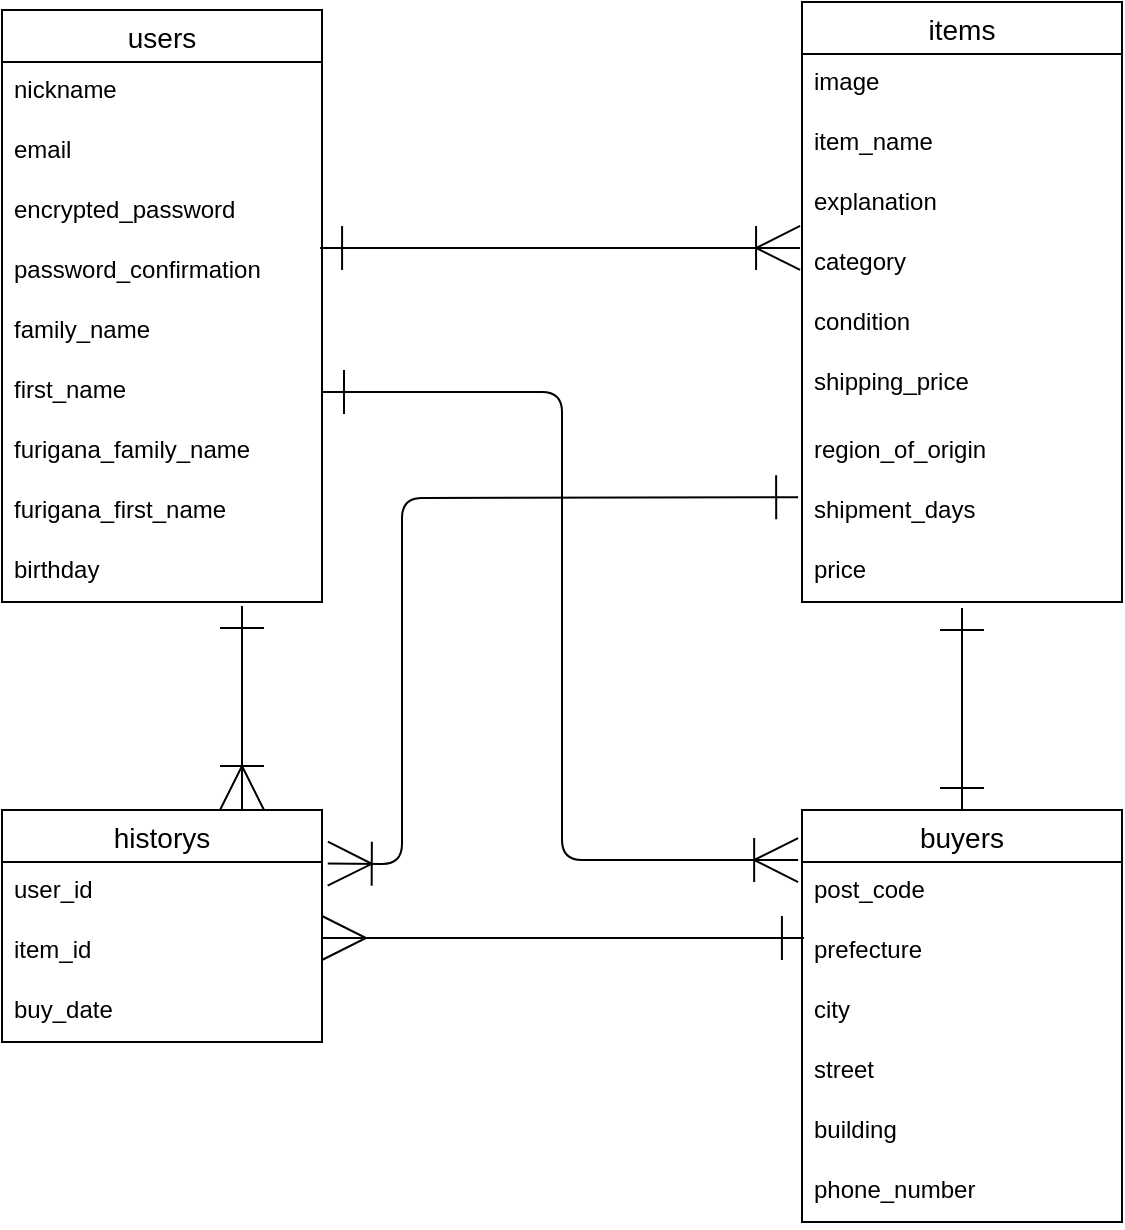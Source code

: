 <mxfile>
    <diagram id="3nuPZDuHcH0399a-2Pfd" name="ページ1">
        <mxGraphModel dx="894" dy="571" grid="1" gridSize="10" guides="1" tooltips="1" connect="1" arrows="1" fold="1" page="1" pageScale="1" pageWidth="827" pageHeight="1169" math="0" shadow="0">
            <root>
                <mxCell id="0"/>
                <mxCell id="1" parent="0"/>
                <mxCell id="lNCasj2mK89Bv8E5Dec7-1" value="users" style="swimlane;fontStyle=0;childLayout=stackLayout;horizontal=1;startSize=26;horizontalStack=0;resizeParent=1;resizeParentMax=0;resizeLast=0;collapsible=1;marginBottom=0;align=center;fontSize=14;" vertex="1" parent="1">
                    <mxGeometry x="40" y="82" width="160" height="296" as="geometry"/>
                </mxCell>
                <mxCell id="lNCasj2mK89Bv8E5Dec7-2" value="nickname " style="text;strokeColor=none;fillColor=none;spacingLeft=4;spacingRight=4;overflow=hidden;rotatable=0;points=[[0,0.5],[1,0.5]];portConstraint=eastwest;fontSize=12;" vertex="1" parent="lNCasj2mK89Bv8E5Dec7-1">
                    <mxGeometry y="26" width="160" height="30" as="geometry"/>
                </mxCell>
                <mxCell id="lNCasj2mK89Bv8E5Dec7-3" value="email" style="text;strokeColor=none;fillColor=none;spacingLeft=4;spacingRight=4;overflow=hidden;rotatable=0;points=[[0,0.5],[1,0.5]];portConstraint=eastwest;fontSize=12;" vertex="1" parent="lNCasj2mK89Bv8E5Dec7-1">
                    <mxGeometry y="56" width="160" height="30" as="geometry"/>
                </mxCell>
                <mxCell id="lNCasj2mK89Bv8E5Dec7-4" value="encrypted_password" style="text;strokeColor=none;fillColor=none;spacingLeft=4;spacingRight=4;overflow=hidden;rotatable=0;points=[[0,0.5],[1,0.5]];portConstraint=eastwest;fontSize=12;" vertex="1" parent="lNCasj2mK89Bv8E5Dec7-1">
                    <mxGeometry y="86" width="160" height="30" as="geometry"/>
                </mxCell>
                <mxCell id="lNCasj2mK89Bv8E5Dec7-33" value="password_confirmation" style="text;strokeColor=none;fillColor=none;spacingLeft=4;spacingRight=4;overflow=hidden;rotatable=0;points=[[0,0.5],[1,0.5]];portConstraint=eastwest;fontSize=12;" vertex="1" parent="lNCasj2mK89Bv8E5Dec7-1">
                    <mxGeometry y="116" width="160" height="30" as="geometry"/>
                </mxCell>
                <mxCell id="lNCasj2mK89Bv8E5Dec7-34" value="family_name" style="text;strokeColor=none;fillColor=none;spacingLeft=4;spacingRight=4;overflow=hidden;rotatable=0;points=[[0,0.5],[1,0.5]];portConstraint=eastwest;fontSize=12;" vertex="1" parent="lNCasj2mK89Bv8E5Dec7-1">
                    <mxGeometry y="146" width="160" height="30" as="geometry"/>
                </mxCell>
                <mxCell id="lNCasj2mK89Bv8E5Dec7-32" value="first_name" style="text;strokeColor=none;fillColor=none;spacingLeft=4;spacingRight=4;overflow=hidden;rotatable=0;points=[[0,0.5],[1,0.5]];portConstraint=eastwest;fontSize=12;" vertex="1" parent="lNCasj2mK89Bv8E5Dec7-1">
                    <mxGeometry y="176" width="160" height="30" as="geometry"/>
                </mxCell>
                <mxCell id="lNCasj2mK89Bv8E5Dec7-28" value="furigana_family_name" style="text;strokeColor=none;fillColor=none;spacingLeft=4;spacingRight=4;overflow=hidden;rotatable=0;points=[[0,0.5],[1,0.5]];portConstraint=eastwest;fontSize=12;" vertex="1" parent="lNCasj2mK89Bv8E5Dec7-1">
                    <mxGeometry y="206" width="160" height="30" as="geometry"/>
                </mxCell>
                <mxCell id="lNCasj2mK89Bv8E5Dec7-30" value="furigana_first_name" style="text;strokeColor=none;fillColor=none;spacingLeft=4;spacingRight=4;overflow=hidden;rotatable=0;points=[[0,0.5],[1,0.5]];portConstraint=eastwest;fontSize=12;" vertex="1" parent="lNCasj2mK89Bv8E5Dec7-1">
                    <mxGeometry y="236" width="160" height="30" as="geometry"/>
                </mxCell>
                <mxCell id="lNCasj2mK89Bv8E5Dec7-29" value="birthday" style="text;strokeColor=none;fillColor=none;spacingLeft=4;spacingRight=4;overflow=hidden;rotatable=0;points=[[0,0.5],[1,0.5]];portConstraint=eastwest;fontSize=12;" vertex="1" parent="lNCasj2mK89Bv8E5Dec7-1">
                    <mxGeometry y="266" width="160" height="30" as="geometry"/>
                </mxCell>
                <mxCell id="lNCasj2mK89Bv8E5Dec7-5" value="items" style="swimlane;fontStyle=0;childLayout=stackLayout;horizontal=1;startSize=26;horizontalStack=0;resizeParent=1;resizeParentMax=0;resizeLast=0;collapsible=1;marginBottom=0;align=center;fontSize=14;" vertex="1" parent="1">
                    <mxGeometry x="440" y="78" width="160" height="300" as="geometry"/>
                </mxCell>
                <mxCell id="lNCasj2mK89Bv8E5Dec7-6" value="image" style="text;strokeColor=none;fillColor=none;spacingLeft=4;spacingRight=4;overflow=hidden;rotatable=0;points=[[0,0.5],[1,0.5]];portConstraint=eastwest;fontSize=12;" vertex="1" parent="lNCasj2mK89Bv8E5Dec7-5">
                    <mxGeometry y="26" width="160" height="30" as="geometry"/>
                </mxCell>
                <mxCell id="lNCasj2mK89Bv8E5Dec7-7" value="item_name" style="text;strokeColor=none;fillColor=none;spacingLeft=4;spacingRight=4;overflow=hidden;rotatable=0;points=[[0,0.5],[1,0.5]];portConstraint=eastwest;fontSize=12;" vertex="1" parent="lNCasj2mK89Bv8E5Dec7-5">
                    <mxGeometry y="56" width="160" height="30" as="geometry"/>
                </mxCell>
                <mxCell id="lNCasj2mK89Bv8E5Dec7-8" value="explanation" style="text;strokeColor=none;fillColor=none;spacingLeft=4;spacingRight=4;overflow=hidden;rotatable=0;points=[[0,0.5],[1,0.5]];portConstraint=eastwest;fontSize=12;" vertex="1" parent="lNCasj2mK89Bv8E5Dec7-5">
                    <mxGeometry y="86" width="160" height="30" as="geometry"/>
                </mxCell>
                <mxCell id="lNCasj2mK89Bv8E5Dec7-10" value="category" style="text;strokeColor=none;fillColor=none;spacingLeft=4;spacingRight=4;overflow=hidden;rotatable=0;points=[[0,0.5],[1,0.5]];portConstraint=eastwest;fontSize=12;" vertex="1" parent="lNCasj2mK89Bv8E5Dec7-5">
                    <mxGeometry y="116" width="160" height="30" as="geometry"/>
                </mxCell>
                <mxCell id="lNCasj2mK89Bv8E5Dec7-11" value="condition" style="text;strokeColor=none;fillColor=none;spacingLeft=4;spacingRight=4;overflow=hidden;rotatable=0;points=[[0,0.5],[1,0.5]];portConstraint=eastwest;fontSize=12;" vertex="1" parent="lNCasj2mK89Bv8E5Dec7-5">
                    <mxGeometry y="146" width="160" height="30" as="geometry"/>
                </mxCell>
                <mxCell id="lNCasj2mK89Bv8E5Dec7-12" value="shipping_price" style="text;strokeColor=none;fillColor=none;spacingLeft=4;spacingRight=4;overflow=hidden;rotatable=0;points=[[0,0.5],[1,0.5]];portConstraint=eastwest;fontSize=12;" vertex="1" parent="lNCasj2mK89Bv8E5Dec7-5">
                    <mxGeometry y="176" width="160" height="34" as="geometry"/>
                </mxCell>
                <mxCell id="lNCasj2mK89Bv8E5Dec7-36" value="region_of_origin" style="text;strokeColor=none;fillColor=none;spacingLeft=4;spacingRight=4;overflow=hidden;rotatable=0;points=[[0,0.5],[1,0.5]];portConstraint=eastwest;fontSize=12;" vertex="1" parent="lNCasj2mK89Bv8E5Dec7-5">
                    <mxGeometry y="210" width="160" height="30" as="geometry"/>
                </mxCell>
                <mxCell id="lNCasj2mK89Bv8E5Dec7-37" value="shipment_days" style="text;strokeColor=none;fillColor=none;spacingLeft=4;spacingRight=4;overflow=hidden;rotatable=0;points=[[0,0.5],[1,0.5]];portConstraint=eastwest;fontSize=12;" vertex="1" parent="lNCasj2mK89Bv8E5Dec7-5">
                    <mxGeometry y="240" width="160" height="30" as="geometry"/>
                </mxCell>
                <mxCell id="lNCasj2mK89Bv8E5Dec7-38" value="price" style="text;strokeColor=none;fillColor=none;spacingLeft=4;spacingRight=4;overflow=hidden;rotatable=0;points=[[0,0.5],[1,0.5]];portConstraint=eastwest;fontSize=12;" vertex="1" parent="lNCasj2mK89Bv8E5Dec7-5">
                    <mxGeometry y="270" width="160" height="30" as="geometry"/>
                </mxCell>
                <mxCell id="lNCasj2mK89Bv8E5Dec7-58" style="edgeStyle=none;html=1;exitX=0.75;exitY=0;exitDx=0;exitDy=0;startArrow=ERoneToMany;startFill=0;endArrow=ERone;endFill=0;startSize=20;endSize=20;" edge="1" parent="1" source="lNCasj2mK89Bv8E5Dec7-13">
                    <mxGeometry relative="1" as="geometry">
                        <mxPoint x="160" y="380" as="targetPoint"/>
                    </mxGeometry>
                </mxCell>
                <mxCell id="lNCasj2mK89Bv8E5Dec7-13" value="historys" style="swimlane;fontStyle=0;childLayout=stackLayout;horizontal=1;startSize=26;horizontalStack=0;resizeParent=1;resizeParentMax=0;resizeLast=0;collapsible=1;marginBottom=0;align=center;fontSize=14;" vertex="1" parent="1">
                    <mxGeometry x="40" y="482" width="160" height="116" as="geometry"/>
                </mxCell>
                <mxCell id="lNCasj2mK89Bv8E5Dec7-14" value="user_id" style="text;strokeColor=none;fillColor=none;spacingLeft=4;spacingRight=4;overflow=hidden;rotatable=0;points=[[0,0.5],[1,0.5]];portConstraint=eastwest;fontSize=12;" vertex="1" parent="lNCasj2mK89Bv8E5Dec7-13">
                    <mxGeometry y="26" width="160" height="30" as="geometry"/>
                </mxCell>
                <mxCell id="lNCasj2mK89Bv8E5Dec7-15" value="item_id&#10;" style="text;strokeColor=none;fillColor=none;spacingLeft=4;spacingRight=4;overflow=hidden;rotatable=0;points=[[0,0.5],[1,0.5]];portConstraint=eastwest;fontSize=12;" vertex="1" parent="lNCasj2mK89Bv8E5Dec7-13">
                    <mxGeometry y="56" width="160" height="30" as="geometry"/>
                </mxCell>
                <mxCell id="lNCasj2mK89Bv8E5Dec7-16" value="buy_date" style="text;strokeColor=none;fillColor=none;spacingLeft=4;spacingRight=4;overflow=hidden;rotatable=0;points=[[0,0.5],[1,0.5]];portConstraint=eastwest;fontSize=12;" vertex="1" parent="lNCasj2mK89Bv8E5Dec7-13">
                    <mxGeometry y="86" width="160" height="30" as="geometry"/>
                </mxCell>
                <mxCell id="lNCasj2mK89Bv8E5Dec7-39" value="buyers" style="swimlane;fontStyle=0;childLayout=stackLayout;horizontal=1;startSize=26;horizontalStack=0;resizeParent=1;resizeParentMax=0;resizeLast=0;collapsible=1;marginBottom=0;align=center;fontSize=14;" vertex="1" parent="1">
                    <mxGeometry x="440" y="482" width="160" height="206" as="geometry"/>
                </mxCell>
                <mxCell id="lNCasj2mK89Bv8E5Dec7-40" value="post_code" style="text;strokeColor=none;fillColor=none;spacingLeft=4;spacingRight=4;overflow=hidden;rotatable=0;points=[[0,0.5],[1,0.5]];portConstraint=eastwest;fontSize=12;" vertex="1" parent="lNCasj2mK89Bv8E5Dec7-39">
                    <mxGeometry y="26" width="160" height="30" as="geometry"/>
                </mxCell>
                <mxCell id="lNCasj2mK89Bv8E5Dec7-41" value="prefecture" style="text;strokeColor=none;fillColor=none;spacingLeft=4;spacingRight=4;overflow=hidden;rotatable=0;points=[[0,0.5],[1,0.5]];portConstraint=eastwest;fontSize=12;" vertex="1" parent="lNCasj2mK89Bv8E5Dec7-39">
                    <mxGeometry y="56" width="160" height="30" as="geometry"/>
                </mxCell>
                <mxCell id="lNCasj2mK89Bv8E5Dec7-44" value="city" style="text;strokeColor=none;fillColor=none;spacingLeft=4;spacingRight=4;overflow=hidden;rotatable=0;points=[[0,0.5],[1,0.5]];portConstraint=eastwest;fontSize=12;" vertex="1" parent="lNCasj2mK89Bv8E5Dec7-39">
                    <mxGeometry y="86" width="160" height="30" as="geometry"/>
                </mxCell>
                <mxCell id="lNCasj2mK89Bv8E5Dec7-42" value="street" style="text;strokeColor=none;fillColor=none;spacingLeft=4;spacingRight=4;overflow=hidden;rotatable=0;points=[[0,0.5],[1,0.5]];portConstraint=eastwest;fontSize=12;" vertex="1" parent="lNCasj2mK89Bv8E5Dec7-39">
                    <mxGeometry y="116" width="160" height="30" as="geometry"/>
                </mxCell>
                <mxCell id="lNCasj2mK89Bv8E5Dec7-45" value="building" style="text;strokeColor=none;fillColor=none;spacingLeft=4;spacingRight=4;overflow=hidden;rotatable=0;points=[[0,0.5],[1,0.5]];portConstraint=eastwest;fontSize=12;" vertex="1" parent="lNCasj2mK89Bv8E5Dec7-39">
                    <mxGeometry y="146" width="160" height="30" as="geometry"/>
                </mxCell>
                <mxCell id="lNCasj2mK89Bv8E5Dec7-46" value="phone_number" style="text;strokeColor=none;fillColor=none;spacingLeft=4;spacingRight=4;overflow=hidden;rotatable=0;points=[[0,0.5],[1,0.5]];portConstraint=eastwest;fontSize=12;" vertex="1" parent="lNCasj2mK89Bv8E5Dec7-39">
                    <mxGeometry y="176" width="160" height="30" as="geometry"/>
                </mxCell>
                <mxCell id="lNCasj2mK89Bv8E5Dec7-51" style="edgeStyle=none;html=1;exitX=-0.006;exitY=0.233;exitDx=0;exitDy=0;entryX=0.994;entryY=0.1;entryDx=0;entryDy=0;startArrow=ERoneToMany;startFill=0;endSize=20;endArrow=ERone;endFill=0;startSize=20;entryPerimeter=0;exitPerimeter=0;" edge="1" parent="1" source="lNCasj2mK89Bv8E5Dec7-10" target="lNCasj2mK89Bv8E5Dec7-33">
                    <mxGeometry relative="1" as="geometry"/>
                </mxCell>
                <mxCell id="lNCasj2mK89Bv8E5Dec7-52" style="edgeStyle=none;html=1;startArrow=ERone;startFill=0;endArrow=ERone;endFill=0;startSize=20;endSize=20;exitX=0.5;exitY=1.1;exitDx=0;exitDy=0;exitPerimeter=0;" edge="1" parent="1" source="lNCasj2mK89Bv8E5Dec7-38" target="lNCasj2mK89Bv8E5Dec7-39">
                    <mxGeometry relative="1" as="geometry">
                        <mxPoint x="480" y="390" as="sourcePoint"/>
                    </mxGeometry>
                </mxCell>
                <mxCell id="lNCasj2mK89Bv8E5Dec7-53" style="edgeStyle=none;html=1;exitX=0.006;exitY=0.267;exitDx=0;exitDy=0;startArrow=ERone;startFill=0;endArrow=ERmany;endFill=0;startSize=20;endSize=20;exitPerimeter=0;" edge="1" parent="1" source="lNCasj2mK89Bv8E5Dec7-41">
                    <mxGeometry relative="1" as="geometry">
                        <mxPoint x="200" y="546" as="targetPoint"/>
                    </mxGeometry>
                </mxCell>
                <mxCell id="lNCasj2mK89Bv8E5Dec7-56" style="edgeStyle=none;html=1;exitX=1;exitY=0.5;exitDx=0;exitDy=0;entryX=-0.012;entryY=-0.033;entryDx=0;entryDy=0;entryPerimeter=0;startArrow=ERone;startFill=0;endArrow=ERoneToMany;endFill=0;startSize=20;endSize=20;" edge="1" parent="1" source="lNCasj2mK89Bv8E5Dec7-32" target="lNCasj2mK89Bv8E5Dec7-40">
                    <mxGeometry relative="1" as="geometry">
                        <mxPoint x="200" y="273" as="sourcePoint"/>
                        <mxPoint x="438.08" y="507.01" as="targetPoint"/>
                        <Array as="points">
                            <mxPoint x="320" y="273"/>
                            <mxPoint x="320" y="507"/>
                        </Array>
                    </mxGeometry>
                </mxCell>
                <mxCell id="lNCasj2mK89Bv8E5Dec7-59" style="edgeStyle=none;html=1;entryX=-0.012;entryY=0.253;entryDx=0;entryDy=0;entryPerimeter=0;startArrow=ERoneToMany;startFill=0;endArrow=ERone;endFill=0;startSize=20;endSize=20;exitX=1.018;exitY=0.027;exitDx=0;exitDy=0;exitPerimeter=0;" edge="1" parent="1" source="lNCasj2mK89Bv8E5Dec7-14" target="lNCasj2mK89Bv8E5Dec7-37">
                    <mxGeometry relative="1" as="geometry">
                        <mxPoint x="200" y="523" as="sourcePoint"/>
                        <Array as="points">
                            <mxPoint x="240" y="509"/>
                            <mxPoint x="240" y="326"/>
                        </Array>
                    </mxGeometry>
                </mxCell>
            </root>
        </mxGraphModel>
    </diagram>
    <diagram id="AW3B7s-zPMl-adlUWQpS" name="ページ2">
        <mxGraphModel dx="682" dy="571" grid="1" gridSize="10" guides="1" tooltips="1" connect="1" arrows="1" fold="1" page="1" pageScale="1" pageWidth="827" pageHeight="1169" math="0" shadow="0">
            <root>
                <mxCell id="0"/>
                <mxCell id="1" parent="0"/>
            </root>
        </mxGraphModel>
    </diagram>
</mxfile>